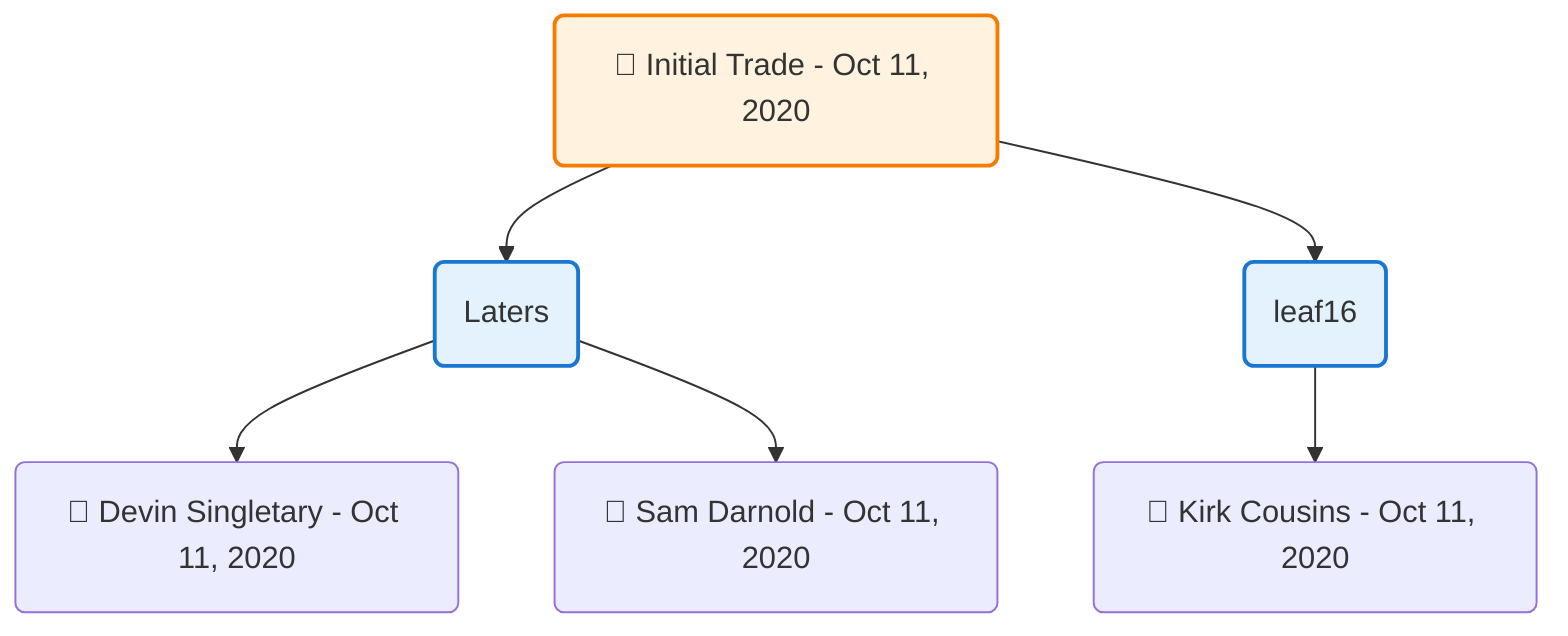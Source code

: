 flowchart TD

    TRADE_MAIN("🔄 Initial Trade - Oct 11, 2020")
    TEAM_1("Laters")
    TEAM_2("leaf16")
    NODE_97f84fb4-676b-45e9-8965-74642502be16("🔄 Devin Singletary - Oct 11, 2020")
    NODE_ebef1749-f7f2-45bc-b993-b7ff9b0b2645("🔄 Sam Darnold - Oct 11, 2020")
    NODE_29fa0f22-caaf-4bff-b332-d672c5d48f65("🔄 Kirk Cousins - Oct 11, 2020")

    TRADE_MAIN --> TEAM_1
    TRADE_MAIN --> TEAM_2
    TEAM_1 --> NODE_97f84fb4-676b-45e9-8965-74642502be16
    TEAM_1 --> NODE_ebef1749-f7f2-45bc-b993-b7ff9b0b2645
    TEAM_2 --> NODE_29fa0f22-caaf-4bff-b332-d672c5d48f65

    %% Node styling
    classDef teamNode fill:#e3f2fd,stroke:#1976d2,stroke-width:2px
    classDef tradeNode fill:#fff3e0,stroke:#f57c00,stroke-width:2px
    classDef playerNode fill:#f3e5f5,stroke:#7b1fa2,stroke-width:1px
    classDef nonRootPlayerNode fill:#f5f5f5,stroke:#757575,stroke-width:1px
    classDef endNode fill:#ffebee,stroke:#c62828,stroke-width:2px
    classDef waiverNode fill:#e8f5e8,stroke:#388e3c,stroke-width:2px
    classDef championshipNode fill:#fff9c4,stroke:#f57f17,stroke-width:3px

    class TEAM_1,TEAM_2 teamNode
    class TRADE_MAIN tradeNode